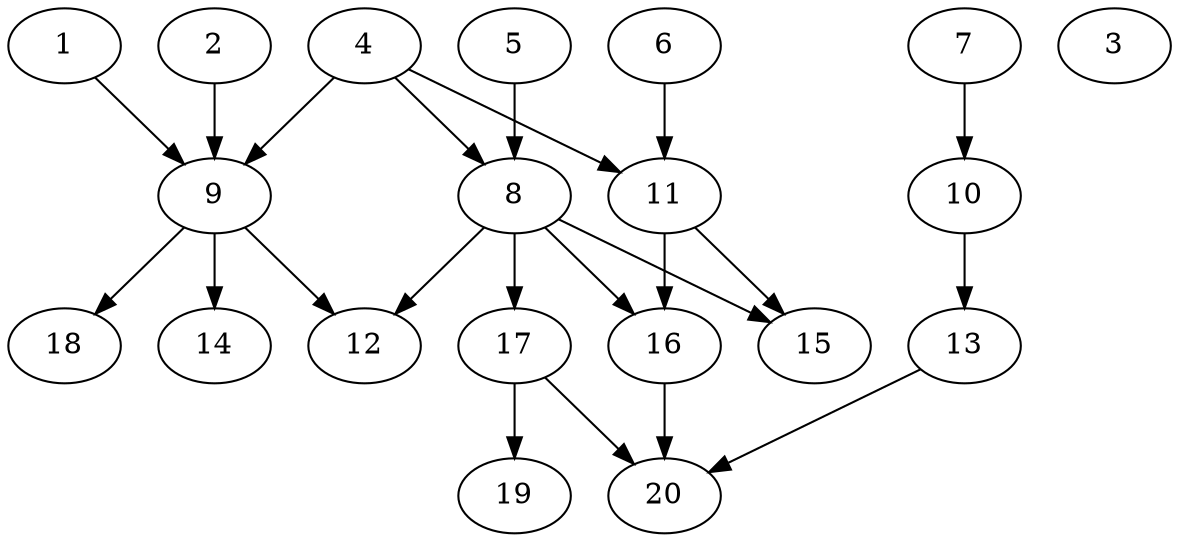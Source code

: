 // DAG automatically generated by daggen at Wed Jul 24 22:02:40 2019
// ./daggen --dot -n 20 --ccr 0.5 --fat 0.6 --regular 0.5 --density 0.5 --mindata 5242880 --maxdata 52428800 
digraph G {
  1 [size="54253568", alpha="0.12", expect_size="27126784"] 
  1 -> 9 [size ="27126784"]
  2 [size="100999168", alpha="0.12", expect_size="50499584"] 
  2 -> 9 [size ="50499584"]
  3 [size="104374272", alpha="0.16", expect_size="52187136"] 
  4 [size="34201600", alpha="0.18", expect_size="17100800"] 
  4 -> 8 [size ="17100800"]
  4 -> 9 [size ="17100800"]
  4 -> 11 [size ="17100800"]
  5 [size="50804736", alpha="0.16", expect_size="25402368"] 
  5 -> 8 [size ="25402368"]
  6 [size="91543552", alpha="0.07", expect_size="45771776"] 
  6 -> 11 [size ="45771776"]
  7 [size="92715008", alpha="0.10", expect_size="46357504"] 
  7 -> 10 [size ="46357504"]
  8 [size="42940416", alpha="0.15", expect_size="21470208"] 
  8 -> 12 [size ="21470208"]
  8 -> 15 [size ="21470208"]
  8 -> 16 [size ="21470208"]
  8 -> 17 [size ="21470208"]
  9 [size="92928000", alpha="0.03", expect_size="46464000"] 
  9 -> 12 [size ="46464000"]
  9 -> 14 [size ="46464000"]
  9 -> 18 [size ="46464000"]
  10 [size="76918784", alpha="0.19", expect_size="38459392"] 
  10 -> 13 [size ="38459392"]
  11 [size="83175424", alpha="0.09", expect_size="41587712"] 
  11 -> 15 [size ="41587712"]
  11 -> 16 [size ="41587712"]
  12 [size="43874304", alpha="0.13", expect_size="21937152"] 
  13 [size="101330944", alpha="0.05", expect_size="50665472"] 
  13 -> 20 [size ="50665472"]
  14 [size="82999296", alpha="0.10", expect_size="41499648"] 
  15 [size="73951232", alpha="0.03", expect_size="36975616"] 
  16 [size="57200640", alpha="0.12", expect_size="28600320"] 
  16 -> 20 [size ="28600320"]
  17 [size="88895488", alpha="0.01", expect_size="44447744"] 
  17 -> 19 [size ="44447744"]
  17 -> 20 [size ="44447744"]
  18 [size="43921408", alpha="0.10", expect_size="21960704"] 
  19 [size="21522432", alpha="0.01", expect_size="10761216"] 
  20 [size="37646336", alpha="0.18", expect_size="18823168"] 
}
